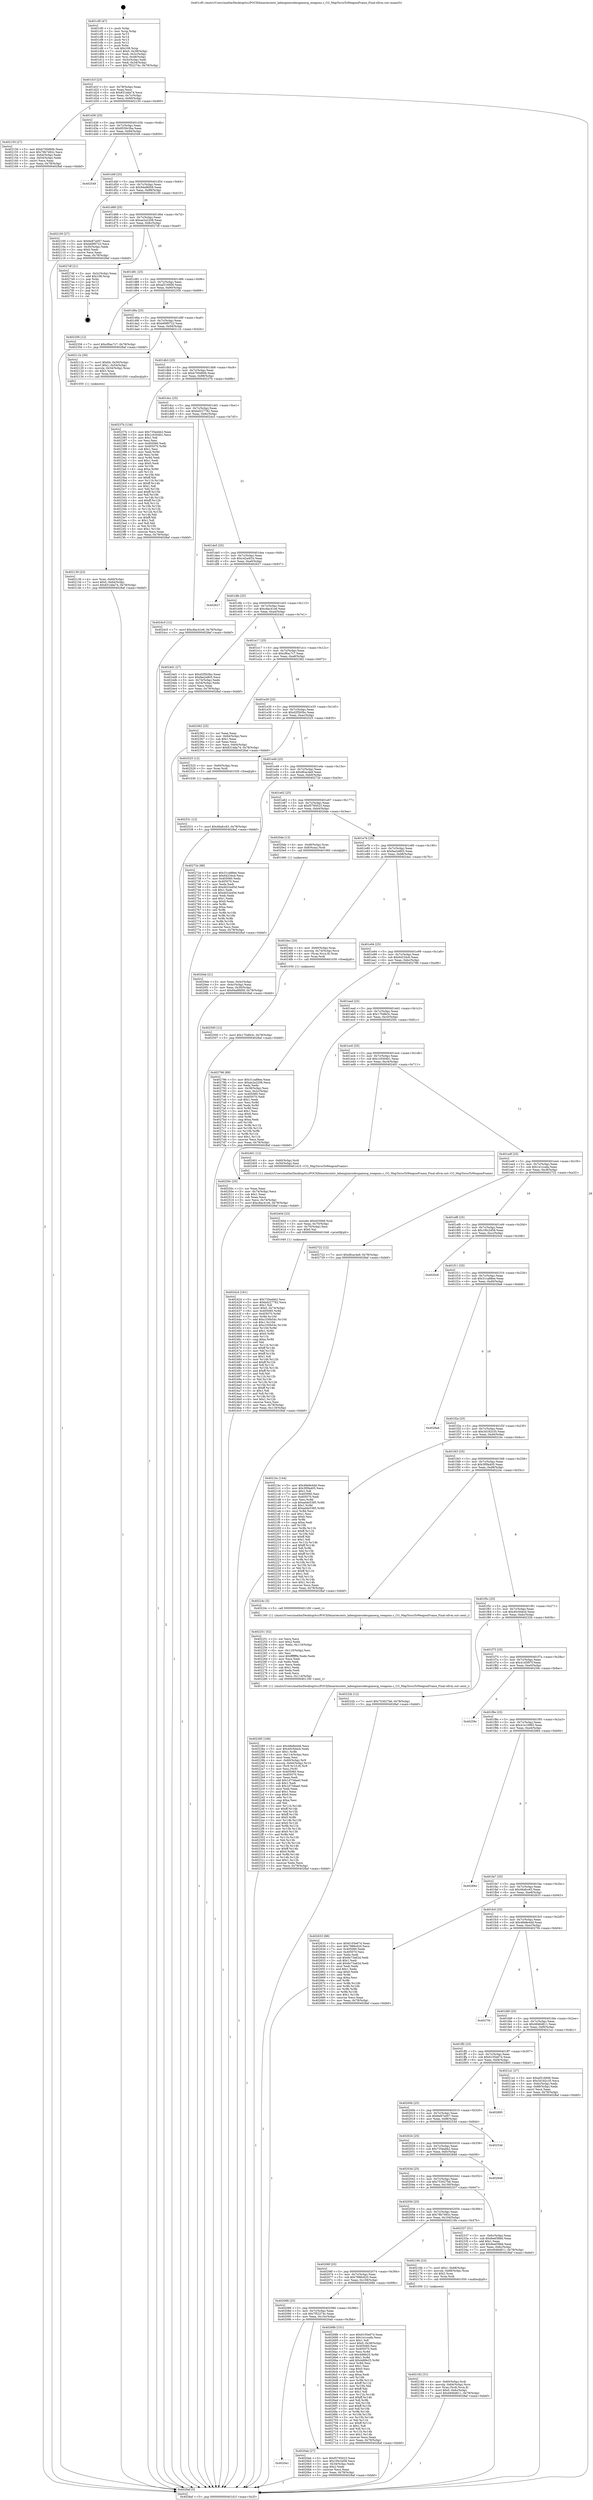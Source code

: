 digraph "0x401cf0" {
  label = "0x401cf0 (/mnt/c/Users/mathe/Desktop/tcc/POCII/binaries/extr_labenginecodecgamecg_weapons.c_CG_MapTorsoToWeaponFrame_Final-ollvm.out::main(0))"
  labelloc = "t"
  node[shape=record]

  Entry [label="",width=0.3,height=0.3,shape=circle,fillcolor=black,style=filled]
  "0x401d1f" [label="{
     0x401d1f [23]\l
     | [instrs]\l
     &nbsp;&nbsp;0x401d1f \<+3\>: mov -0x78(%rbp),%eax\l
     &nbsp;&nbsp;0x401d22 \<+2\>: mov %eax,%ecx\l
     &nbsp;&nbsp;0x401d24 \<+6\>: sub $0x831dda74,%ecx\l
     &nbsp;&nbsp;0x401d2a \<+3\>: mov %eax,-0x7c(%rbp)\l
     &nbsp;&nbsp;0x401d2d \<+3\>: mov %ecx,-0x80(%rbp)\l
     &nbsp;&nbsp;0x401d30 \<+6\>: je 0000000000402150 \<main+0x460\>\l
  }"]
  "0x402150" [label="{
     0x402150 [27]\l
     | [instrs]\l
     &nbsp;&nbsp;0x402150 \<+5\>: mov $0xb700d60b,%eax\l
     &nbsp;&nbsp;0x402155 \<+5\>: mov $0x78b7492c,%ecx\l
     &nbsp;&nbsp;0x40215a \<+3\>: mov -0x64(%rbp),%edx\l
     &nbsp;&nbsp;0x40215d \<+3\>: cmp -0x54(%rbp),%edx\l
     &nbsp;&nbsp;0x402160 \<+3\>: cmovl %ecx,%eax\l
     &nbsp;&nbsp;0x402163 \<+3\>: mov %eax,-0x78(%rbp)\l
     &nbsp;&nbsp;0x402166 \<+5\>: jmp 00000000004028af \<main+0xbbf\>\l
  }"]
  "0x401d36" [label="{
     0x401d36 [25]\l
     | [instrs]\l
     &nbsp;&nbsp;0x401d36 \<+5\>: jmp 0000000000401d3b \<main+0x4b\>\l
     &nbsp;&nbsp;0x401d3b \<+3\>: mov -0x7c(%rbp),%eax\l
     &nbsp;&nbsp;0x401d3e \<+5\>: sub $0x8530c3ba,%eax\l
     &nbsp;&nbsp;0x401d43 \<+6\>: mov %eax,-0x84(%rbp)\l
     &nbsp;&nbsp;0x401d49 \<+6\>: je 0000000000402549 \<main+0x859\>\l
  }"]
  Exit [label="",width=0.3,height=0.3,shape=circle,fillcolor=black,style=filled,peripheries=2]
  "0x402549" [label="{
     0x402549\l
  }", style=dashed]
  "0x401d4f" [label="{
     0x401d4f [25]\l
     | [instrs]\l
     &nbsp;&nbsp;0x401d4f \<+5\>: jmp 0000000000401d54 \<main+0x64\>\l
     &nbsp;&nbsp;0x401d54 \<+3\>: mov -0x7c(%rbp),%eax\l
     &nbsp;&nbsp;0x401d57 \<+5\>: sub $0x94a9fd58,%eax\l
     &nbsp;&nbsp;0x401d5c \<+6\>: mov %eax,-0x88(%rbp)\l
     &nbsp;&nbsp;0x401d62 \<+6\>: je 0000000000402100 \<main+0x410\>\l
  }"]
  "0x402531" [label="{
     0x402531 [12]\l
     | [instrs]\l
     &nbsp;&nbsp;0x402531 \<+7\>: movl $0x46afcc63,-0x78(%rbp)\l
     &nbsp;&nbsp;0x402538 \<+5\>: jmp 00000000004028af \<main+0xbbf\>\l
  }"]
  "0x402100" [label="{
     0x402100 [27]\l
     | [instrs]\l
     &nbsp;&nbsp;0x402100 \<+5\>: mov $0x6e87a007,%eax\l
     &nbsp;&nbsp;0x402105 \<+5\>: mov $0xb69f0722,%ecx\l
     &nbsp;&nbsp;0x40210a \<+3\>: mov -0x30(%rbp),%edx\l
     &nbsp;&nbsp;0x40210d \<+3\>: cmp $0x0,%edx\l
     &nbsp;&nbsp;0x402110 \<+3\>: cmove %ecx,%eax\l
     &nbsp;&nbsp;0x402113 \<+3\>: mov %eax,-0x78(%rbp)\l
     &nbsp;&nbsp;0x402116 \<+5\>: jmp 00000000004028af \<main+0xbbf\>\l
  }"]
  "0x401d68" [label="{
     0x401d68 [25]\l
     | [instrs]\l
     &nbsp;&nbsp;0x401d68 \<+5\>: jmp 0000000000401d6d \<main+0x7d\>\l
     &nbsp;&nbsp;0x401d6d \<+3\>: mov -0x7c(%rbp),%eax\l
     &nbsp;&nbsp;0x401d70 \<+5\>: sub $0xae2a2208,%eax\l
     &nbsp;&nbsp;0x401d75 \<+6\>: mov %eax,-0x8c(%rbp)\l
     &nbsp;&nbsp;0x401d7b \<+6\>: je 00000000004027df \<main+0xaef\>\l
  }"]
  "0x402500" [label="{
     0x402500 [12]\l
     | [instrs]\l
     &nbsp;&nbsp;0x402500 \<+7\>: movl $0x170dfe3c,-0x78(%rbp)\l
     &nbsp;&nbsp;0x402507 \<+5\>: jmp 00000000004028af \<main+0xbbf\>\l
  }"]
  "0x4027df" [label="{
     0x4027df [21]\l
     | [instrs]\l
     &nbsp;&nbsp;0x4027df \<+3\>: mov -0x2c(%rbp),%eax\l
     &nbsp;&nbsp;0x4027e2 \<+7\>: add $0x108,%rsp\l
     &nbsp;&nbsp;0x4027e9 \<+1\>: pop %rbx\l
     &nbsp;&nbsp;0x4027ea \<+2\>: pop %r12\l
     &nbsp;&nbsp;0x4027ec \<+2\>: pop %r13\l
     &nbsp;&nbsp;0x4027ee \<+2\>: pop %r14\l
     &nbsp;&nbsp;0x4027f0 \<+2\>: pop %r15\l
     &nbsp;&nbsp;0x4027f2 \<+1\>: pop %rbp\l
     &nbsp;&nbsp;0x4027f3 \<+1\>: ret\l
  }"]
  "0x401d81" [label="{
     0x401d81 [25]\l
     | [instrs]\l
     &nbsp;&nbsp;0x401d81 \<+5\>: jmp 0000000000401d86 \<main+0x96\>\l
     &nbsp;&nbsp;0x401d86 \<+3\>: mov -0x7c(%rbp),%eax\l
     &nbsp;&nbsp;0x401d89 \<+5\>: sub $0xaf316606,%eax\l
     &nbsp;&nbsp;0x401d8e \<+6\>: mov %eax,-0x90(%rbp)\l
     &nbsp;&nbsp;0x401d94 \<+6\>: je 0000000000402356 \<main+0x666\>\l
  }"]
  "0x402424" [label="{
     0x402424 [161]\l
     | [instrs]\l
     &nbsp;&nbsp;0x402424 \<+5\>: mov $0x735eebb2,%esi\l
     &nbsp;&nbsp;0x402429 \<+5\>: mov $0xbd227782,%ecx\l
     &nbsp;&nbsp;0x40242e \<+2\>: mov $0x1,%dl\l
     &nbsp;&nbsp;0x402430 \<+7\>: movl $0x0,-0x74(%rbp)\l
     &nbsp;&nbsp;0x402437 \<+8\>: mov 0x405060,%r8d\l
     &nbsp;&nbsp;0x40243f \<+8\>: mov 0x405070,%r9d\l
     &nbsp;&nbsp;0x402447 \<+3\>: mov %r8d,%r10d\l
     &nbsp;&nbsp;0x40244a \<+7\>: add $0xc330b54c,%r10d\l
     &nbsp;&nbsp;0x402451 \<+4\>: sub $0x1,%r10d\l
     &nbsp;&nbsp;0x402455 \<+7\>: sub $0xc330b54c,%r10d\l
     &nbsp;&nbsp;0x40245c \<+4\>: imul %r10d,%r8d\l
     &nbsp;&nbsp;0x402460 \<+4\>: and $0x1,%r8d\l
     &nbsp;&nbsp;0x402464 \<+4\>: cmp $0x0,%r8d\l
     &nbsp;&nbsp;0x402468 \<+4\>: sete %r11b\l
     &nbsp;&nbsp;0x40246c \<+4\>: cmp $0xa,%r9d\l
     &nbsp;&nbsp;0x402470 \<+3\>: setl %bl\l
     &nbsp;&nbsp;0x402473 \<+3\>: mov %r11b,%r14b\l
     &nbsp;&nbsp;0x402476 \<+4\>: xor $0xff,%r14b\l
     &nbsp;&nbsp;0x40247a \<+3\>: mov %bl,%r15b\l
     &nbsp;&nbsp;0x40247d \<+4\>: xor $0xff,%r15b\l
     &nbsp;&nbsp;0x402481 \<+3\>: xor $0x1,%dl\l
     &nbsp;&nbsp;0x402484 \<+3\>: mov %r14b,%r12b\l
     &nbsp;&nbsp;0x402487 \<+4\>: and $0xff,%r12b\l
     &nbsp;&nbsp;0x40248b \<+3\>: and %dl,%r11b\l
     &nbsp;&nbsp;0x40248e \<+3\>: mov %r15b,%r13b\l
     &nbsp;&nbsp;0x402491 \<+4\>: and $0xff,%r13b\l
     &nbsp;&nbsp;0x402495 \<+2\>: and %dl,%bl\l
     &nbsp;&nbsp;0x402497 \<+3\>: or %r11b,%r12b\l
     &nbsp;&nbsp;0x40249a \<+3\>: or %bl,%r13b\l
     &nbsp;&nbsp;0x40249d \<+3\>: xor %r13b,%r12b\l
     &nbsp;&nbsp;0x4024a0 \<+3\>: or %r15b,%r14b\l
     &nbsp;&nbsp;0x4024a3 \<+4\>: xor $0xff,%r14b\l
     &nbsp;&nbsp;0x4024a7 \<+3\>: or $0x1,%dl\l
     &nbsp;&nbsp;0x4024aa \<+3\>: and %dl,%r14b\l
     &nbsp;&nbsp;0x4024ad \<+3\>: or %r14b,%r12b\l
     &nbsp;&nbsp;0x4024b0 \<+4\>: test $0x1,%r12b\l
     &nbsp;&nbsp;0x4024b4 \<+3\>: cmovne %ecx,%esi\l
     &nbsp;&nbsp;0x4024b7 \<+3\>: mov %esi,-0x78(%rbp)\l
     &nbsp;&nbsp;0x4024ba \<+6\>: mov %eax,-0x118(%rbp)\l
     &nbsp;&nbsp;0x4024c0 \<+5\>: jmp 00000000004028af \<main+0xbbf\>\l
  }"]
  "0x402356" [label="{
     0x402356 [12]\l
     | [instrs]\l
     &nbsp;&nbsp;0x402356 \<+7\>: movl $0xcf6ac7c7,-0x78(%rbp)\l
     &nbsp;&nbsp;0x40235d \<+5\>: jmp 00000000004028af \<main+0xbbf\>\l
  }"]
  "0x401d9a" [label="{
     0x401d9a [25]\l
     | [instrs]\l
     &nbsp;&nbsp;0x401d9a \<+5\>: jmp 0000000000401d9f \<main+0xaf\>\l
     &nbsp;&nbsp;0x401d9f \<+3\>: mov -0x7c(%rbp),%eax\l
     &nbsp;&nbsp;0x401da2 \<+5\>: sub $0xb69f0722,%eax\l
     &nbsp;&nbsp;0x401da7 \<+6\>: mov %eax,-0x94(%rbp)\l
     &nbsp;&nbsp;0x401dad \<+6\>: je 000000000040211b \<main+0x42b\>\l
  }"]
  "0x40240d" [label="{
     0x40240d [23]\l
     | [instrs]\l
     &nbsp;&nbsp;0x40240d \<+10\>: movabs $0x4030b6,%rdi\l
     &nbsp;&nbsp;0x402417 \<+3\>: mov %eax,-0x70(%rbp)\l
     &nbsp;&nbsp;0x40241a \<+3\>: mov -0x70(%rbp),%esi\l
     &nbsp;&nbsp;0x40241d \<+2\>: mov $0x0,%al\l
     &nbsp;&nbsp;0x40241f \<+5\>: call 0000000000401040 \<printf@plt\>\l
     | [calls]\l
     &nbsp;&nbsp;0x401040 \{1\} (unknown)\l
  }"]
  "0x40211b" [label="{
     0x40211b [30]\l
     | [instrs]\l
     &nbsp;&nbsp;0x40211b \<+7\>: movl $0x64,-0x50(%rbp)\l
     &nbsp;&nbsp;0x402122 \<+7\>: movl $0x1,-0x54(%rbp)\l
     &nbsp;&nbsp;0x402129 \<+4\>: movslq -0x54(%rbp),%rax\l
     &nbsp;&nbsp;0x40212d \<+4\>: shl $0x3,%rax\l
     &nbsp;&nbsp;0x402131 \<+3\>: mov %rax,%rdi\l
     &nbsp;&nbsp;0x402134 \<+5\>: call 0000000000401050 \<malloc@plt\>\l
     | [calls]\l
     &nbsp;&nbsp;0x401050 \{1\} (unknown)\l
  }"]
  "0x401db3" [label="{
     0x401db3 [25]\l
     | [instrs]\l
     &nbsp;&nbsp;0x401db3 \<+5\>: jmp 0000000000401db8 \<main+0xc8\>\l
     &nbsp;&nbsp;0x401db8 \<+3\>: mov -0x7c(%rbp),%eax\l
     &nbsp;&nbsp;0x401dbb \<+5\>: sub $0xb700d60b,%eax\l
     &nbsp;&nbsp;0x401dc0 \<+6\>: mov %eax,-0x98(%rbp)\l
     &nbsp;&nbsp;0x401dc6 \<+6\>: je 000000000040237b \<main+0x68b\>\l
  }"]
  "0x402285" [label="{
     0x402285 [166]\l
     | [instrs]\l
     &nbsp;&nbsp;0x402285 \<+5\>: mov $0x48e8e4dd,%ecx\l
     &nbsp;&nbsp;0x40228a \<+5\>: mov $0x40c5d4cb,%edx\l
     &nbsp;&nbsp;0x40228f \<+3\>: mov $0x1,%r8b\l
     &nbsp;&nbsp;0x402292 \<+6\>: mov -0x114(%rbp),%esi\l
     &nbsp;&nbsp;0x402298 \<+3\>: imul %eax,%esi\l
     &nbsp;&nbsp;0x40229b \<+4\>: mov -0x60(%rbp),%r9\l
     &nbsp;&nbsp;0x40229f \<+4\>: movslq -0x64(%rbp),%r10\l
     &nbsp;&nbsp;0x4022a3 \<+4\>: mov (%r9,%r10,8),%r9\l
     &nbsp;&nbsp;0x4022a7 \<+3\>: mov %esi,(%r9)\l
     &nbsp;&nbsp;0x4022aa \<+7\>: mov 0x405060,%eax\l
     &nbsp;&nbsp;0x4022b1 \<+7\>: mov 0x405070,%esi\l
     &nbsp;&nbsp;0x4022b8 \<+2\>: mov %eax,%edi\l
     &nbsp;&nbsp;0x4022ba \<+6\>: add $0x1d73daa0,%edi\l
     &nbsp;&nbsp;0x4022c0 \<+3\>: sub $0x1,%edi\l
     &nbsp;&nbsp;0x4022c3 \<+6\>: sub $0x1d73daa0,%edi\l
     &nbsp;&nbsp;0x4022c9 \<+3\>: imul %edi,%eax\l
     &nbsp;&nbsp;0x4022cc \<+3\>: and $0x1,%eax\l
     &nbsp;&nbsp;0x4022cf \<+3\>: cmp $0x0,%eax\l
     &nbsp;&nbsp;0x4022d2 \<+4\>: sete %r11b\l
     &nbsp;&nbsp;0x4022d6 \<+3\>: cmp $0xa,%esi\l
     &nbsp;&nbsp;0x4022d9 \<+3\>: setl %bl\l
     &nbsp;&nbsp;0x4022dc \<+3\>: mov %r11b,%r14b\l
     &nbsp;&nbsp;0x4022df \<+4\>: xor $0xff,%r14b\l
     &nbsp;&nbsp;0x4022e3 \<+3\>: mov %bl,%r15b\l
     &nbsp;&nbsp;0x4022e6 \<+4\>: xor $0xff,%r15b\l
     &nbsp;&nbsp;0x4022ea \<+4\>: xor $0x0,%r8b\l
     &nbsp;&nbsp;0x4022ee \<+3\>: mov %r14b,%r12b\l
     &nbsp;&nbsp;0x4022f1 \<+4\>: and $0x0,%r12b\l
     &nbsp;&nbsp;0x4022f5 \<+3\>: and %r8b,%r11b\l
     &nbsp;&nbsp;0x4022f8 \<+3\>: mov %r15b,%r13b\l
     &nbsp;&nbsp;0x4022fb \<+4\>: and $0x0,%r13b\l
     &nbsp;&nbsp;0x4022ff \<+3\>: and %r8b,%bl\l
     &nbsp;&nbsp;0x402302 \<+3\>: or %r11b,%r12b\l
     &nbsp;&nbsp;0x402305 \<+3\>: or %bl,%r13b\l
     &nbsp;&nbsp;0x402308 \<+3\>: xor %r13b,%r12b\l
     &nbsp;&nbsp;0x40230b \<+3\>: or %r15b,%r14b\l
     &nbsp;&nbsp;0x40230e \<+4\>: xor $0xff,%r14b\l
     &nbsp;&nbsp;0x402312 \<+4\>: or $0x0,%r8b\l
     &nbsp;&nbsp;0x402316 \<+3\>: and %r8b,%r14b\l
     &nbsp;&nbsp;0x402319 \<+3\>: or %r14b,%r12b\l
     &nbsp;&nbsp;0x40231c \<+4\>: test $0x1,%r12b\l
     &nbsp;&nbsp;0x402320 \<+3\>: cmovne %edx,%ecx\l
     &nbsp;&nbsp;0x402323 \<+3\>: mov %ecx,-0x78(%rbp)\l
     &nbsp;&nbsp;0x402326 \<+5\>: jmp 00000000004028af \<main+0xbbf\>\l
  }"]
  "0x40237b" [label="{
     0x40237b [134]\l
     | [instrs]\l
     &nbsp;&nbsp;0x40237b \<+5\>: mov $0x735eebb2,%eax\l
     &nbsp;&nbsp;0x402380 \<+5\>: mov $0x1c0304b1,%ecx\l
     &nbsp;&nbsp;0x402385 \<+2\>: mov $0x1,%dl\l
     &nbsp;&nbsp;0x402387 \<+2\>: xor %esi,%esi\l
     &nbsp;&nbsp;0x402389 \<+7\>: mov 0x405060,%edi\l
     &nbsp;&nbsp;0x402390 \<+8\>: mov 0x405070,%r8d\l
     &nbsp;&nbsp;0x402398 \<+3\>: sub $0x1,%esi\l
     &nbsp;&nbsp;0x40239b \<+3\>: mov %edi,%r9d\l
     &nbsp;&nbsp;0x40239e \<+3\>: add %esi,%r9d\l
     &nbsp;&nbsp;0x4023a1 \<+4\>: imul %r9d,%edi\l
     &nbsp;&nbsp;0x4023a5 \<+3\>: and $0x1,%edi\l
     &nbsp;&nbsp;0x4023a8 \<+3\>: cmp $0x0,%edi\l
     &nbsp;&nbsp;0x4023ab \<+4\>: sete %r10b\l
     &nbsp;&nbsp;0x4023af \<+4\>: cmp $0xa,%r8d\l
     &nbsp;&nbsp;0x4023b3 \<+4\>: setl %r11b\l
     &nbsp;&nbsp;0x4023b7 \<+3\>: mov %r10b,%bl\l
     &nbsp;&nbsp;0x4023ba \<+3\>: xor $0xff,%bl\l
     &nbsp;&nbsp;0x4023bd \<+3\>: mov %r11b,%r14b\l
     &nbsp;&nbsp;0x4023c0 \<+4\>: xor $0xff,%r14b\l
     &nbsp;&nbsp;0x4023c4 \<+3\>: xor $0x1,%dl\l
     &nbsp;&nbsp;0x4023c7 \<+3\>: mov %bl,%r15b\l
     &nbsp;&nbsp;0x4023ca \<+4\>: and $0xff,%r15b\l
     &nbsp;&nbsp;0x4023ce \<+3\>: and %dl,%r10b\l
     &nbsp;&nbsp;0x4023d1 \<+3\>: mov %r14b,%r12b\l
     &nbsp;&nbsp;0x4023d4 \<+4\>: and $0xff,%r12b\l
     &nbsp;&nbsp;0x4023d8 \<+3\>: and %dl,%r11b\l
     &nbsp;&nbsp;0x4023db \<+3\>: or %r10b,%r15b\l
     &nbsp;&nbsp;0x4023de \<+3\>: or %r11b,%r12b\l
     &nbsp;&nbsp;0x4023e1 \<+3\>: xor %r12b,%r15b\l
     &nbsp;&nbsp;0x4023e4 \<+3\>: or %r14b,%bl\l
     &nbsp;&nbsp;0x4023e7 \<+3\>: xor $0xff,%bl\l
     &nbsp;&nbsp;0x4023ea \<+3\>: or $0x1,%dl\l
     &nbsp;&nbsp;0x4023ed \<+2\>: and %dl,%bl\l
     &nbsp;&nbsp;0x4023ef \<+3\>: or %bl,%r15b\l
     &nbsp;&nbsp;0x4023f2 \<+4\>: test $0x1,%r15b\l
     &nbsp;&nbsp;0x4023f6 \<+3\>: cmovne %ecx,%eax\l
     &nbsp;&nbsp;0x4023f9 \<+3\>: mov %eax,-0x78(%rbp)\l
     &nbsp;&nbsp;0x4023fc \<+5\>: jmp 00000000004028af \<main+0xbbf\>\l
  }"]
  "0x401dcc" [label="{
     0x401dcc [25]\l
     | [instrs]\l
     &nbsp;&nbsp;0x401dcc \<+5\>: jmp 0000000000401dd1 \<main+0xe1\>\l
     &nbsp;&nbsp;0x401dd1 \<+3\>: mov -0x7c(%rbp),%eax\l
     &nbsp;&nbsp;0x401dd4 \<+5\>: sub $0xbd227782,%eax\l
     &nbsp;&nbsp;0x401dd9 \<+6\>: mov %eax,-0x9c(%rbp)\l
     &nbsp;&nbsp;0x401ddf \<+6\>: je 00000000004024c5 \<main+0x7d5\>\l
  }"]
  "0x402251" [label="{
     0x402251 [52]\l
     | [instrs]\l
     &nbsp;&nbsp;0x402251 \<+2\>: xor %ecx,%ecx\l
     &nbsp;&nbsp;0x402253 \<+5\>: mov $0x2,%edx\l
     &nbsp;&nbsp;0x402258 \<+6\>: mov %edx,-0x110(%rbp)\l
     &nbsp;&nbsp;0x40225e \<+1\>: cltd\l
     &nbsp;&nbsp;0x40225f \<+6\>: mov -0x110(%rbp),%esi\l
     &nbsp;&nbsp;0x402265 \<+2\>: idiv %esi\l
     &nbsp;&nbsp;0x402267 \<+6\>: imul $0xfffffffe,%edx,%edx\l
     &nbsp;&nbsp;0x40226d \<+2\>: mov %ecx,%edi\l
     &nbsp;&nbsp;0x40226f \<+2\>: sub %edx,%edi\l
     &nbsp;&nbsp;0x402271 \<+2\>: mov %ecx,%edx\l
     &nbsp;&nbsp;0x402273 \<+3\>: sub $0x1,%edx\l
     &nbsp;&nbsp;0x402276 \<+2\>: add %edx,%edi\l
     &nbsp;&nbsp;0x402278 \<+2\>: sub %edi,%ecx\l
     &nbsp;&nbsp;0x40227a \<+6\>: mov %ecx,-0x114(%rbp)\l
     &nbsp;&nbsp;0x402280 \<+5\>: call 0000000000401160 \<next_i\>\l
     | [calls]\l
     &nbsp;&nbsp;0x401160 \{1\} (/mnt/c/Users/mathe/Desktop/tcc/POCII/binaries/extr_labenginecodecgamecg_weapons.c_CG_MapTorsoToWeaponFrame_Final-ollvm.out::next_i)\l
  }"]
  "0x4024c5" [label="{
     0x4024c5 [12]\l
     | [instrs]\l
     &nbsp;&nbsp;0x4024c5 \<+7\>: movl $0xc8ac41e6,-0x78(%rbp)\l
     &nbsp;&nbsp;0x4024cc \<+5\>: jmp 00000000004028af \<main+0xbbf\>\l
  }"]
  "0x401de5" [label="{
     0x401de5 [25]\l
     | [instrs]\l
     &nbsp;&nbsp;0x401de5 \<+5\>: jmp 0000000000401dea \<main+0xfa\>\l
     &nbsp;&nbsp;0x401dea \<+3\>: mov -0x7c(%rbp),%eax\l
     &nbsp;&nbsp;0x401ded \<+5\>: sub $0xc42a4f1b,%eax\l
     &nbsp;&nbsp;0x401df2 \<+6\>: mov %eax,-0xa0(%rbp)\l
     &nbsp;&nbsp;0x401df8 \<+6\>: je 0000000000402627 \<main+0x937\>\l
  }"]
  "0x402182" [label="{
     0x402182 [31]\l
     | [instrs]\l
     &nbsp;&nbsp;0x402182 \<+4\>: mov -0x60(%rbp),%rdi\l
     &nbsp;&nbsp;0x402186 \<+4\>: movslq -0x64(%rbp),%rcx\l
     &nbsp;&nbsp;0x40218a \<+4\>: mov %rax,(%rdi,%rcx,8)\l
     &nbsp;&nbsp;0x40218e \<+7\>: movl $0x0,-0x6c(%rbp)\l
     &nbsp;&nbsp;0x402195 \<+7\>: movl $0x4946d611,-0x78(%rbp)\l
     &nbsp;&nbsp;0x40219c \<+5\>: jmp 00000000004028af \<main+0xbbf\>\l
  }"]
  "0x402627" [label="{
     0x402627\l
  }", style=dashed]
  "0x401dfe" [label="{
     0x401dfe [25]\l
     | [instrs]\l
     &nbsp;&nbsp;0x401dfe \<+5\>: jmp 0000000000401e03 \<main+0x113\>\l
     &nbsp;&nbsp;0x401e03 \<+3\>: mov -0x7c(%rbp),%eax\l
     &nbsp;&nbsp;0x401e06 \<+5\>: sub $0xc8ac41e6,%eax\l
     &nbsp;&nbsp;0x401e0b \<+6\>: mov %eax,-0xa4(%rbp)\l
     &nbsp;&nbsp;0x401e11 \<+6\>: je 00000000004024d1 \<main+0x7e1\>\l
  }"]
  "0x402139" [label="{
     0x402139 [23]\l
     | [instrs]\l
     &nbsp;&nbsp;0x402139 \<+4\>: mov %rax,-0x60(%rbp)\l
     &nbsp;&nbsp;0x40213d \<+7\>: movl $0x0,-0x64(%rbp)\l
     &nbsp;&nbsp;0x402144 \<+7\>: movl $0x831dda74,-0x78(%rbp)\l
     &nbsp;&nbsp;0x40214b \<+5\>: jmp 00000000004028af \<main+0xbbf\>\l
  }"]
  "0x4024d1" [label="{
     0x4024d1 [27]\l
     | [instrs]\l
     &nbsp;&nbsp;0x4024d1 \<+5\>: mov $0xd2f5b5bc,%eax\l
     &nbsp;&nbsp;0x4024d6 \<+5\>: mov $0xfae2e805,%ecx\l
     &nbsp;&nbsp;0x4024db \<+3\>: mov -0x74(%rbp),%edx\l
     &nbsp;&nbsp;0x4024de \<+3\>: cmp -0x54(%rbp),%edx\l
     &nbsp;&nbsp;0x4024e1 \<+3\>: cmovl %ecx,%eax\l
     &nbsp;&nbsp;0x4024e4 \<+3\>: mov %eax,-0x78(%rbp)\l
     &nbsp;&nbsp;0x4024e7 \<+5\>: jmp 00000000004028af \<main+0xbbf\>\l
  }"]
  "0x401e17" [label="{
     0x401e17 [25]\l
     | [instrs]\l
     &nbsp;&nbsp;0x401e17 \<+5\>: jmp 0000000000401e1c \<main+0x12c\>\l
     &nbsp;&nbsp;0x401e1c \<+3\>: mov -0x7c(%rbp),%eax\l
     &nbsp;&nbsp;0x401e1f \<+5\>: sub $0xcf6ac7c7,%eax\l
     &nbsp;&nbsp;0x401e24 \<+6\>: mov %eax,-0xa8(%rbp)\l
     &nbsp;&nbsp;0x401e2a \<+6\>: je 0000000000402362 \<main+0x672\>\l
  }"]
  "0x4020eb" [label="{
     0x4020eb [21]\l
     | [instrs]\l
     &nbsp;&nbsp;0x4020eb \<+3\>: mov %eax,-0x4c(%rbp)\l
     &nbsp;&nbsp;0x4020ee \<+3\>: mov -0x4c(%rbp),%eax\l
     &nbsp;&nbsp;0x4020f1 \<+3\>: mov %eax,-0x30(%rbp)\l
     &nbsp;&nbsp;0x4020f4 \<+7\>: movl $0x94a9fd58,-0x78(%rbp)\l
     &nbsp;&nbsp;0x4020fb \<+5\>: jmp 00000000004028af \<main+0xbbf\>\l
  }"]
  "0x402362" [label="{
     0x402362 [25]\l
     | [instrs]\l
     &nbsp;&nbsp;0x402362 \<+2\>: xor %eax,%eax\l
     &nbsp;&nbsp;0x402364 \<+3\>: mov -0x64(%rbp),%ecx\l
     &nbsp;&nbsp;0x402367 \<+3\>: sub $0x1,%eax\l
     &nbsp;&nbsp;0x40236a \<+2\>: sub %eax,%ecx\l
     &nbsp;&nbsp;0x40236c \<+3\>: mov %ecx,-0x64(%rbp)\l
     &nbsp;&nbsp;0x40236f \<+7\>: movl $0x831dda74,-0x78(%rbp)\l
     &nbsp;&nbsp;0x402376 \<+5\>: jmp 00000000004028af \<main+0xbbf\>\l
  }"]
  "0x401e30" [label="{
     0x401e30 [25]\l
     | [instrs]\l
     &nbsp;&nbsp;0x401e30 \<+5\>: jmp 0000000000401e35 \<main+0x145\>\l
     &nbsp;&nbsp;0x401e35 \<+3\>: mov -0x7c(%rbp),%eax\l
     &nbsp;&nbsp;0x401e38 \<+5\>: sub $0xd2f5b5bc,%eax\l
     &nbsp;&nbsp;0x401e3d \<+6\>: mov %eax,-0xac(%rbp)\l
     &nbsp;&nbsp;0x401e43 \<+6\>: je 0000000000402525 \<main+0x835\>\l
  }"]
  "0x401cf0" [label="{
     0x401cf0 [47]\l
     | [instrs]\l
     &nbsp;&nbsp;0x401cf0 \<+1\>: push %rbp\l
     &nbsp;&nbsp;0x401cf1 \<+3\>: mov %rsp,%rbp\l
     &nbsp;&nbsp;0x401cf4 \<+2\>: push %r15\l
     &nbsp;&nbsp;0x401cf6 \<+2\>: push %r14\l
     &nbsp;&nbsp;0x401cf8 \<+2\>: push %r13\l
     &nbsp;&nbsp;0x401cfa \<+2\>: push %r12\l
     &nbsp;&nbsp;0x401cfc \<+1\>: push %rbx\l
     &nbsp;&nbsp;0x401cfd \<+7\>: sub $0x108,%rsp\l
     &nbsp;&nbsp;0x401d04 \<+7\>: movl $0x0,-0x38(%rbp)\l
     &nbsp;&nbsp;0x401d0b \<+3\>: mov %edi,-0x3c(%rbp)\l
     &nbsp;&nbsp;0x401d0e \<+4\>: mov %rsi,-0x48(%rbp)\l
     &nbsp;&nbsp;0x401d12 \<+3\>: mov -0x3c(%rbp),%edi\l
     &nbsp;&nbsp;0x401d15 \<+3\>: mov %edi,-0x34(%rbp)\l
     &nbsp;&nbsp;0x401d18 \<+7\>: movl $0x7f52274c,-0x78(%rbp)\l
  }"]
  "0x402525" [label="{
     0x402525 [12]\l
     | [instrs]\l
     &nbsp;&nbsp;0x402525 \<+4\>: mov -0x60(%rbp),%rax\l
     &nbsp;&nbsp;0x402529 \<+3\>: mov %rax,%rdi\l
     &nbsp;&nbsp;0x40252c \<+5\>: call 0000000000401030 \<free@plt\>\l
     | [calls]\l
     &nbsp;&nbsp;0x401030 \{1\} (unknown)\l
  }"]
  "0x401e49" [label="{
     0x401e49 [25]\l
     | [instrs]\l
     &nbsp;&nbsp;0x401e49 \<+5\>: jmp 0000000000401e4e \<main+0x15e\>\l
     &nbsp;&nbsp;0x401e4e \<+3\>: mov -0x7c(%rbp),%eax\l
     &nbsp;&nbsp;0x401e51 \<+5\>: sub $0xdfcac4a9,%eax\l
     &nbsp;&nbsp;0x401e56 \<+6\>: mov %eax,-0xb0(%rbp)\l
     &nbsp;&nbsp;0x401e5c \<+6\>: je 000000000040272e \<main+0xa3e\>\l
  }"]
  "0x4028af" [label="{
     0x4028af [5]\l
     | [instrs]\l
     &nbsp;&nbsp;0x4028af \<+5\>: jmp 0000000000401d1f \<main+0x2f\>\l
  }"]
  "0x40272e" [label="{
     0x40272e [88]\l
     | [instrs]\l
     &nbsp;&nbsp;0x40272e \<+5\>: mov $0x31ca88ee,%eax\l
     &nbsp;&nbsp;0x402733 \<+5\>: mov $0x64234cb,%ecx\l
     &nbsp;&nbsp;0x402738 \<+7\>: mov 0x405060,%edx\l
     &nbsp;&nbsp;0x40273f \<+7\>: mov 0x405070,%esi\l
     &nbsp;&nbsp;0x402746 \<+2\>: mov %edx,%edi\l
     &nbsp;&nbsp;0x402748 \<+6\>: add $0xdd32ed5d,%edi\l
     &nbsp;&nbsp;0x40274e \<+3\>: sub $0x1,%edi\l
     &nbsp;&nbsp;0x402751 \<+6\>: sub $0xdd32ed5d,%edi\l
     &nbsp;&nbsp;0x402757 \<+3\>: imul %edi,%edx\l
     &nbsp;&nbsp;0x40275a \<+3\>: and $0x1,%edx\l
     &nbsp;&nbsp;0x40275d \<+3\>: cmp $0x0,%edx\l
     &nbsp;&nbsp;0x402760 \<+4\>: sete %r8b\l
     &nbsp;&nbsp;0x402764 \<+3\>: cmp $0xa,%esi\l
     &nbsp;&nbsp;0x402767 \<+4\>: setl %r9b\l
     &nbsp;&nbsp;0x40276b \<+3\>: mov %r8b,%r10b\l
     &nbsp;&nbsp;0x40276e \<+3\>: and %r9b,%r10b\l
     &nbsp;&nbsp;0x402771 \<+3\>: xor %r9b,%r8b\l
     &nbsp;&nbsp;0x402774 \<+3\>: or %r8b,%r10b\l
     &nbsp;&nbsp;0x402777 \<+4\>: test $0x1,%r10b\l
     &nbsp;&nbsp;0x40277b \<+3\>: cmovne %ecx,%eax\l
     &nbsp;&nbsp;0x40277e \<+3\>: mov %eax,-0x78(%rbp)\l
     &nbsp;&nbsp;0x402781 \<+5\>: jmp 00000000004028af \<main+0xbbf\>\l
  }"]
  "0x401e62" [label="{
     0x401e62 [25]\l
     | [instrs]\l
     &nbsp;&nbsp;0x401e62 \<+5\>: jmp 0000000000401e67 \<main+0x177\>\l
     &nbsp;&nbsp;0x401e67 \<+3\>: mov -0x7c(%rbp),%eax\l
     &nbsp;&nbsp;0x401e6a \<+5\>: sub $0xf5795023,%eax\l
     &nbsp;&nbsp;0x401e6f \<+6\>: mov %eax,-0xb4(%rbp)\l
     &nbsp;&nbsp;0x401e75 \<+6\>: je 00000000004020de \<main+0x3ee\>\l
  }"]
  "0x4020a1" [label="{
     0x4020a1\l
  }", style=dashed]
  "0x4020de" [label="{
     0x4020de [13]\l
     | [instrs]\l
     &nbsp;&nbsp;0x4020de \<+4\>: mov -0x48(%rbp),%rax\l
     &nbsp;&nbsp;0x4020e2 \<+4\>: mov 0x8(%rax),%rdi\l
     &nbsp;&nbsp;0x4020e6 \<+5\>: call 0000000000401060 \<atoi@plt\>\l
     | [calls]\l
     &nbsp;&nbsp;0x401060 \{1\} (unknown)\l
  }"]
  "0x401e7b" [label="{
     0x401e7b [25]\l
     | [instrs]\l
     &nbsp;&nbsp;0x401e7b \<+5\>: jmp 0000000000401e80 \<main+0x190\>\l
     &nbsp;&nbsp;0x401e80 \<+3\>: mov -0x7c(%rbp),%eax\l
     &nbsp;&nbsp;0x401e83 \<+5\>: sub $0xfae2e805,%eax\l
     &nbsp;&nbsp;0x401e88 \<+6\>: mov %eax,-0xb8(%rbp)\l
     &nbsp;&nbsp;0x401e8e \<+6\>: je 00000000004024ec \<main+0x7fc\>\l
  }"]
  "0x4020ab" [label="{
     0x4020ab [27]\l
     | [instrs]\l
     &nbsp;&nbsp;0x4020ab \<+5\>: mov $0xf5795023,%eax\l
     &nbsp;&nbsp;0x4020b0 \<+5\>: mov $0x1f0c2d58,%ecx\l
     &nbsp;&nbsp;0x4020b5 \<+3\>: mov -0x34(%rbp),%edx\l
     &nbsp;&nbsp;0x4020b8 \<+3\>: cmp $0x2,%edx\l
     &nbsp;&nbsp;0x4020bb \<+3\>: cmovne %ecx,%eax\l
     &nbsp;&nbsp;0x4020be \<+3\>: mov %eax,-0x78(%rbp)\l
     &nbsp;&nbsp;0x4020c1 \<+5\>: jmp 00000000004028af \<main+0xbbf\>\l
  }"]
  "0x4024ec" [label="{
     0x4024ec [20]\l
     | [instrs]\l
     &nbsp;&nbsp;0x4024ec \<+4\>: mov -0x60(%rbp),%rax\l
     &nbsp;&nbsp;0x4024f0 \<+4\>: movslq -0x74(%rbp),%rcx\l
     &nbsp;&nbsp;0x4024f4 \<+4\>: mov (%rax,%rcx,8),%rax\l
     &nbsp;&nbsp;0x4024f8 \<+3\>: mov %rax,%rdi\l
     &nbsp;&nbsp;0x4024fb \<+5\>: call 0000000000401030 \<free@plt\>\l
     | [calls]\l
     &nbsp;&nbsp;0x401030 \{1\} (unknown)\l
  }"]
  "0x401e94" [label="{
     0x401e94 [25]\l
     | [instrs]\l
     &nbsp;&nbsp;0x401e94 \<+5\>: jmp 0000000000401e99 \<main+0x1a9\>\l
     &nbsp;&nbsp;0x401e99 \<+3\>: mov -0x7c(%rbp),%eax\l
     &nbsp;&nbsp;0x401e9c \<+5\>: sub $0x64234cb,%eax\l
     &nbsp;&nbsp;0x401ea1 \<+6\>: mov %eax,-0xbc(%rbp)\l
     &nbsp;&nbsp;0x401ea7 \<+6\>: je 0000000000402786 \<main+0xa96\>\l
  }"]
  "0x402088" [label="{
     0x402088 [25]\l
     | [instrs]\l
     &nbsp;&nbsp;0x402088 \<+5\>: jmp 000000000040208d \<main+0x39d\>\l
     &nbsp;&nbsp;0x40208d \<+3\>: mov -0x7c(%rbp),%eax\l
     &nbsp;&nbsp;0x402090 \<+5\>: sub $0x7f52274c,%eax\l
     &nbsp;&nbsp;0x402095 \<+6\>: mov %eax,-0x10c(%rbp)\l
     &nbsp;&nbsp;0x40209b \<+6\>: je 00000000004020ab \<main+0x3bb\>\l
  }"]
  "0x402786" [label="{
     0x402786 [89]\l
     | [instrs]\l
     &nbsp;&nbsp;0x402786 \<+5\>: mov $0x31ca88ee,%eax\l
     &nbsp;&nbsp;0x40278b \<+5\>: mov $0xae2a2208,%ecx\l
     &nbsp;&nbsp;0x402790 \<+2\>: xor %edx,%edx\l
     &nbsp;&nbsp;0x402792 \<+3\>: mov -0x38(%rbp),%esi\l
     &nbsp;&nbsp;0x402795 \<+3\>: mov %esi,-0x2c(%rbp)\l
     &nbsp;&nbsp;0x402798 \<+7\>: mov 0x405060,%esi\l
     &nbsp;&nbsp;0x40279f \<+7\>: mov 0x405070,%edi\l
     &nbsp;&nbsp;0x4027a6 \<+3\>: sub $0x1,%edx\l
     &nbsp;&nbsp;0x4027a9 \<+3\>: mov %esi,%r8d\l
     &nbsp;&nbsp;0x4027ac \<+3\>: add %edx,%r8d\l
     &nbsp;&nbsp;0x4027af \<+4\>: imul %r8d,%esi\l
     &nbsp;&nbsp;0x4027b3 \<+3\>: and $0x1,%esi\l
     &nbsp;&nbsp;0x4027b6 \<+3\>: cmp $0x0,%esi\l
     &nbsp;&nbsp;0x4027b9 \<+4\>: sete %r9b\l
     &nbsp;&nbsp;0x4027bd \<+3\>: cmp $0xa,%edi\l
     &nbsp;&nbsp;0x4027c0 \<+4\>: setl %r10b\l
     &nbsp;&nbsp;0x4027c4 \<+3\>: mov %r9b,%r11b\l
     &nbsp;&nbsp;0x4027c7 \<+3\>: and %r10b,%r11b\l
     &nbsp;&nbsp;0x4027ca \<+3\>: xor %r10b,%r9b\l
     &nbsp;&nbsp;0x4027cd \<+3\>: or %r9b,%r11b\l
     &nbsp;&nbsp;0x4027d0 \<+4\>: test $0x1,%r11b\l
     &nbsp;&nbsp;0x4027d4 \<+3\>: cmovne %ecx,%eax\l
     &nbsp;&nbsp;0x4027d7 \<+3\>: mov %eax,-0x78(%rbp)\l
     &nbsp;&nbsp;0x4027da \<+5\>: jmp 00000000004028af \<main+0xbbf\>\l
  }"]
  "0x401ead" [label="{
     0x401ead [25]\l
     | [instrs]\l
     &nbsp;&nbsp;0x401ead \<+5\>: jmp 0000000000401eb2 \<main+0x1c2\>\l
     &nbsp;&nbsp;0x401eb2 \<+3\>: mov -0x7c(%rbp),%eax\l
     &nbsp;&nbsp;0x401eb5 \<+5\>: sub $0x170dfe3c,%eax\l
     &nbsp;&nbsp;0x401eba \<+6\>: mov %eax,-0xc0(%rbp)\l
     &nbsp;&nbsp;0x401ec0 \<+6\>: je 000000000040250c \<main+0x81c\>\l
  }"]
  "0x40268b" [label="{
     0x40268b [151]\l
     | [instrs]\l
     &nbsp;&nbsp;0x40268b \<+5\>: mov $0x6105e674,%eax\l
     &nbsp;&nbsp;0x402690 \<+5\>: mov $0x1e1ccafa,%ecx\l
     &nbsp;&nbsp;0x402695 \<+2\>: mov $0x1,%dl\l
     &nbsp;&nbsp;0x402697 \<+7\>: movl $0x0,-0x38(%rbp)\l
     &nbsp;&nbsp;0x40269e \<+7\>: mov 0x405060,%esi\l
     &nbsp;&nbsp;0x4026a5 \<+7\>: mov 0x405070,%edi\l
     &nbsp;&nbsp;0x4026ac \<+3\>: mov %esi,%r8d\l
     &nbsp;&nbsp;0x4026af \<+7\>: sub $0x4d6fe25,%r8d\l
     &nbsp;&nbsp;0x4026b6 \<+4\>: sub $0x1,%r8d\l
     &nbsp;&nbsp;0x4026ba \<+7\>: add $0x4d6fe25,%r8d\l
     &nbsp;&nbsp;0x4026c1 \<+4\>: imul %r8d,%esi\l
     &nbsp;&nbsp;0x4026c5 \<+3\>: and $0x1,%esi\l
     &nbsp;&nbsp;0x4026c8 \<+3\>: cmp $0x0,%esi\l
     &nbsp;&nbsp;0x4026cb \<+4\>: sete %r9b\l
     &nbsp;&nbsp;0x4026cf \<+3\>: cmp $0xa,%edi\l
     &nbsp;&nbsp;0x4026d2 \<+4\>: setl %r10b\l
     &nbsp;&nbsp;0x4026d6 \<+3\>: mov %r9b,%r11b\l
     &nbsp;&nbsp;0x4026d9 \<+4\>: xor $0xff,%r11b\l
     &nbsp;&nbsp;0x4026dd \<+3\>: mov %r10b,%bl\l
     &nbsp;&nbsp;0x4026e0 \<+3\>: xor $0xff,%bl\l
     &nbsp;&nbsp;0x4026e3 \<+3\>: xor $0x1,%dl\l
     &nbsp;&nbsp;0x4026e6 \<+3\>: mov %r11b,%r14b\l
     &nbsp;&nbsp;0x4026e9 \<+4\>: and $0xff,%r14b\l
     &nbsp;&nbsp;0x4026ed \<+3\>: and %dl,%r9b\l
     &nbsp;&nbsp;0x4026f0 \<+3\>: mov %bl,%r15b\l
     &nbsp;&nbsp;0x4026f3 \<+4\>: and $0xff,%r15b\l
     &nbsp;&nbsp;0x4026f7 \<+3\>: and %dl,%r10b\l
     &nbsp;&nbsp;0x4026fa \<+3\>: or %r9b,%r14b\l
     &nbsp;&nbsp;0x4026fd \<+3\>: or %r10b,%r15b\l
     &nbsp;&nbsp;0x402700 \<+3\>: xor %r15b,%r14b\l
     &nbsp;&nbsp;0x402703 \<+3\>: or %bl,%r11b\l
     &nbsp;&nbsp;0x402706 \<+4\>: xor $0xff,%r11b\l
     &nbsp;&nbsp;0x40270a \<+3\>: or $0x1,%dl\l
     &nbsp;&nbsp;0x40270d \<+3\>: and %dl,%r11b\l
     &nbsp;&nbsp;0x402710 \<+3\>: or %r11b,%r14b\l
     &nbsp;&nbsp;0x402713 \<+4\>: test $0x1,%r14b\l
     &nbsp;&nbsp;0x402717 \<+3\>: cmovne %ecx,%eax\l
     &nbsp;&nbsp;0x40271a \<+3\>: mov %eax,-0x78(%rbp)\l
     &nbsp;&nbsp;0x40271d \<+5\>: jmp 00000000004028af \<main+0xbbf\>\l
  }"]
  "0x40250c" [label="{
     0x40250c [25]\l
     | [instrs]\l
     &nbsp;&nbsp;0x40250c \<+2\>: xor %eax,%eax\l
     &nbsp;&nbsp;0x40250e \<+3\>: mov -0x74(%rbp),%ecx\l
     &nbsp;&nbsp;0x402511 \<+3\>: sub $0x1,%eax\l
     &nbsp;&nbsp;0x402514 \<+2\>: sub %eax,%ecx\l
     &nbsp;&nbsp;0x402516 \<+3\>: mov %ecx,-0x74(%rbp)\l
     &nbsp;&nbsp;0x402519 \<+7\>: movl $0xc8ac41e6,-0x78(%rbp)\l
     &nbsp;&nbsp;0x402520 \<+5\>: jmp 00000000004028af \<main+0xbbf\>\l
  }"]
  "0x401ec6" [label="{
     0x401ec6 [25]\l
     | [instrs]\l
     &nbsp;&nbsp;0x401ec6 \<+5\>: jmp 0000000000401ecb \<main+0x1db\>\l
     &nbsp;&nbsp;0x401ecb \<+3\>: mov -0x7c(%rbp),%eax\l
     &nbsp;&nbsp;0x401ece \<+5\>: sub $0x1c0304b1,%eax\l
     &nbsp;&nbsp;0x401ed3 \<+6\>: mov %eax,-0xc4(%rbp)\l
     &nbsp;&nbsp;0x401ed9 \<+6\>: je 0000000000402401 \<main+0x711\>\l
  }"]
  "0x40206f" [label="{
     0x40206f [25]\l
     | [instrs]\l
     &nbsp;&nbsp;0x40206f \<+5\>: jmp 0000000000402074 \<main+0x384\>\l
     &nbsp;&nbsp;0x402074 \<+3\>: mov -0x7c(%rbp),%eax\l
     &nbsp;&nbsp;0x402077 \<+5\>: sub $0x7988c620,%eax\l
     &nbsp;&nbsp;0x40207c \<+6\>: mov %eax,-0x108(%rbp)\l
     &nbsp;&nbsp;0x402082 \<+6\>: je 000000000040268b \<main+0x99b\>\l
  }"]
  "0x402401" [label="{
     0x402401 [12]\l
     | [instrs]\l
     &nbsp;&nbsp;0x402401 \<+4\>: mov -0x60(%rbp),%rdi\l
     &nbsp;&nbsp;0x402405 \<+3\>: mov -0x50(%rbp),%esi\l
     &nbsp;&nbsp;0x402408 \<+5\>: call 0000000000401410 \<CG_MapTorsoToWeaponFrame\>\l
     | [calls]\l
     &nbsp;&nbsp;0x401410 \{1\} (/mnt/c/Users/mathe/Desktop/tcc/POCII/binaries/extr_labenginecodecgamecg_weapons.c_CG_MapTorsoToWeaponFrame_Final-ollvm.out::CG_MapTorsoToWeaponFrame)\l
  }"]
  "0x401edf" [label="{
     0x401edf [25]\l
     | [instrs]\l
     &nbsp;&nbsp;0x401edf \<+5\>: jmp 0000000000401ee4 \<main+0x1f4\>\l
     &nbsp;&nbsp;0x401ee4 \<+3\>: mov -0x7c(%rbp),%eax\l
     &nbsp;&nbsp;0x401ee7 \<+5\>: sub $0x1e1ccafa,%eax\l
     &nbsp;&nbsp;0x401eec \<+6\>: mov %eax,-0xc8(%rbp)\l
     &nbsp;&nbsp;0x401ef2 \<+6\>: je 0000000000402722 \<main+0xa32\>\l
  }"]
  "0x40216b" [label="{
     0x40216b [23]\l
     | [instrs]\l
     &nbsp;&nbsp;0x40216b \<+7\>: movl $0x1,-0x68(%rbp)\l
     &nbsp;&nbsp;0x402172 \<+4\>: movslq -0x68(%rbp),%rax\l
     &nbsp;&nbsp;0x402176 \<+4\>: shl $0x2,%rax\l
     &nbsp;&nbsp;0x40217a \<+3\>: mov %rax,%rdi\l
     &nbsp;&nbsp;0x40217d \<+5\>: call 0000000000401050 \<malloc@plt\>\l
     | [calls]\l
     &nbsp;&nbsp;0x401050 \{1\} (unknown)\l
  }"]
  "0x402722" [label="{
     0x402722 [12]\l
     | [instrs]\l
     &nbsp;&nbsp;0x402722 \<+7\>: movl $0xdfcac4a9,-0x78(%rbp)\l
     &nbsp;&nbsp;0x402729 \<+5\>: jmp 00000000004028af \<main+0xbbf\>\l
  }"]
  "0x401ef8" [label="{
     0x401ef8 [25]\l
     | [instrs]\l
     &nbsp;&nbsp;0x401ef8 \<+5\>: jmp 0000000000401efd \<main+0x20d\>\l
     &nbsp;&nbsp;0x401efd \<+3\>: mov -0x7c(%rbp),%eax\l
     &nbsp;&nbsp;0x401f00 \<+5\>: sub $0x1f0c2d58,%eax\l
     &nbsp;&nbsp;0x401f05 \<+6\>: mov %eax,-0xcc(%rbp)\l
     &nbsp;&nbsp;0x401f0b \<+6\>: je 00000000004020c6 \<main+0x3d6\>\l
  }"]
  "0x402056" [label="{
     0x402056 [25]\l
     | [instrs]\l
     &nbsp;&nbsp;0x402056 \<+5\>: jmp 000000000040205b \<main+0x36b\>\l
     &nbsp;&nbsp;0x40205b \<+3\>: mov -0x7c(%rbp),%eax\l
     &nbsp;&nbsp;0x40205e \<+5\>: sub $0x78b7492c,%eax\l
     &nbsp;&nbsp;0x402063 \<+6\>: mov %eax,-0x104(%rbp)\l
     &nbsp;&nbsp;0x402069 \<+6\>: je 000000000040216b \<main+0x47b\>\l
  }"]
  "0x4020c6" [label="{
     0x4020c6\l
  }", style=dashed]
  "0x401f11" [label="{
     0x401f11 [25]\l
     | [instrs]\l
     &nbsp;&nbsp;0x401f11 \<+5\>: jmp 0000000000401f16 \<main+0x226\>\l
     &nbsp;&nbsp;0x401f16 \<+3\>: mov -0x7c(%rbp),%eax\l
     &nbsp;&nbsp;0x401f19 \<+5\>: sub $0x31ca88ee,%eax\l
     &nbsp;&nbsp;0x401f1e \<+6\>: mov %eax,-0xd0(%rbp)\l
     &nbsp;&nbsp;0x401f24 \<+6\>: je 00000000004028a8 \<main+0xbb8\>\l
  }"]
  "0x402337" [label="{
     0x402337 [31]\l
     | [instrs]\l
     &nbsp;&nbsp;0x402337 \<+3\>: mov -0x6c(%rbp),%eax\l
     &nbsp;&nbsp;0x40233a \<+5\>: sub $0x9eef38b6,%eax\l
     &nbsp;&nbsp;0x40233f \<+3\>: add $0x1,%eax\l
     &nbsp;&nbsp;0x402342 \<+5\>: add $0x9eef38b6,%eax\l
     &nbsp;&nbsp;0x402347 \<+3\>: mov %eax,-0x6c(%rbp)\l
     &nbsp;&nbsp;0x40234a \<+7\>: movl $0x4946d611,-0x78(%rbp)\l
     &nbsp;&nbsp;0x402351 \<+5\>: jmp 00000000004028af \<main+0xbbf\>\l
  }"]
  "0x4028a8" [label="{
     0x4028a8\l
  }", style=dashed]
  "0x401f2a" [label="{
     0x401f2a [25]\l
     | [instrs]\l
     &nbsp;&nbsp;0x401f2a \<+5\>: jmp 0000000000401f2f \<main+0x23f\>\l
     &nbsp;&nbsp;0x401f2f \<+3\>: mov -0x7c(%rbp),%eax\l
     &nbsp;&nbsp;0x401f32 \<+5\>: sub $0x3d182c35,%eax\l
     &nbsp;&nbsp;0x401f37 \<+6\>: mov %eax,-0xd4(%rbp)\l
     &nbsp;&nbsp;0x401f3d \<+6\>: je 00000000004021bc \<main+0x4cc\>\l
  }"]
  "0x40203d" [label="{
     0x40203d [25]\l
     | [instrs]\l
     &nbsp;&nbsp;0x40203d \<+5\>: jmp 0000000000402042 \<main+0x352\>\l
     &nbsp;&nbsp;0x402042 \<+3\>: mov -0x7c(%rbp),%eax\l
     &nbsp;&nbsp;0x402045 \<+5\>: sub $0x753027b6,%eax\l
     &nbsp;&nbsp;0x40204a \<+6\>: mov %eax,-0x100(%rbp)\l
     &nbsp;&nbsp;0x402050 \<+6\>: je 0000000000402337 \<main+0x647\>\l
  }"]
  "0x4021bc" [label="{
     0x4021bc [144]\l
     | [instrs]\l
     &nbsp;&nbsp;0x4021bc \<+5\>: mov $0x48e8e4dd,%eax\l
     &nbsp;&nbsp;0x4021c1 \<+5\>: mov $0x3f0fa405,%ecx\l
     &nbsp;&nbsp;0x4021c6 \<+2\>: mov $0x1,%dl\l
     &nbsp;&nbsp;0x4021c8 \<+7\>: mov 0x405060,%esi\l
     &nbsp;&nbsp;0x4021cf \<+7\>: mov 0x405070,%edi\l
     &nbsp;&nbsp;0x4021d6 \<+3\>: mov %esi,%r8d\l
     &nbsp;&nbsp;0x4021d9 \<+7\>: sub $0xad4e5385,%r8d\l
     &nbsp;&nbsp;0x4021e0 \<+4\>: sub $0x1,%r8d\l
     &nbsp;&nbsp;0x4021e4 \<+7\>: add $0xad4e5385,%r8d\l
     &nbsp;&nbsp;0x4021eb \<+4\>: imul %r8d,%esi\l
     &nbsp;&nbsp;0x4021ef \<+3\>: and $0x1,%esi\l
     &nbsp;&nbsp;0x4021f2 \<+3\>: cmp $0x0,%esi\l
     &nbsp;&nbsp;0x4021f5 \<+4\>: sete %r9b\l
     &nbsp;&nbsp;0x4021f9 \<+3\>: cmp $0xa,%edi\l
     &nbsp;&nbsp;0x4021fc \<+4\>: setl %r10b\l
     &nbsp;&nbsp;0x402200 \<+3\>: mov %r9b,%r11b\l
     &nbsp;&nbsp;0x402203 \<+4\>: xor $0xff,%r11b\l
     &nbsp;&nbsp;0x402207 \<+3\>: mov %r10b,%bl\l
     &nbsp;&nbsp;0x40220a \<+3\>: xor $0xff,%bl\l
     &nbsp;&nbsp;0x40220d \<+3\>: xor $0x1,%dl\l
     &nbsp;&nbsp;0x402210 \<+3\>: mov %r11b,%r14b\l
     &nbsp;&nbsp;0x402213 \<+4\>: and $0xff,%r14b\l
     &nbsp;&nbsp;0x402217 \<+3\>: and %dl,%r9b\l
     &nbsp;&nbsp;0x40221a \<+3\>: mov %bl,%r15b\l
     &nbsp;&nbsp;0x40221d \<+4\>: and $0xff,%r15b\l
     &nbsp;&nbsp;0x402221 \<+3\>: and %dl,%r10b\l
     &nbsp;&nbsp;0x402224 \<+3\>: or %r9b,%r14b\l
     &nbsp;&nbsp;0x402227 \<+3\>: or %r10b,%r15b\l
     &nbsp;&nbsp;0x40222a \<+3\>: xor %r15b,%r14b\l
     &nbsp;&nbsp;0x40222d \<+3\>: or %bl,%r11b\l
     &nbsp;&nbsp;0x402230 \<+4\>: xor $0xff,%r11b\l
     &nbsp;&nbsp;0x402234 \<+3\>: or $0x1,%dl\l
     &nbsp;&nbsp;0x402237 \<+3\>: and %dl,%r11b\l
     &nbsp;&nbsp;0x40223a \<+3\>: or %r11b,%r14b\l
     &nbsp;&nbsp;0x40223d \<+4\>: test $0x1,%r14b\l
     &nbsp;&nbsp;0x402241 \<+3\>: cmovne %ecx,%eax\l
     &nbsp;&nbsp;0x402244 \<+3\>: mov %eax,-0x78(%rbp)\l
     &nbsp;&nbsp;0x402247 \<+5\>: jmp 00000000004028af \<main+0xbbf\>\l
  }"]
  "0x401f43" [label="{
     0x401f43 [25]\l
     | [instrs]\l
     &nbsp;&nbsp;0x401f43 \<+5\>: jmp 0000000000401f48 \<main+0x258\>\l
     &nbsp;&nbsp;0x401f48 \<+3\>: mov -0x7c(%rbp),%eax\l
     &nbsp;&nbsp;0x401f4b \<+5\>: sub $0x3f0fa405,%eax\l
     &nbsp;&nbsp;0x401f50 \<+6\>: mov %eax,-0xd8(%rbp)\l
     &nbsp;&nbsp;0x401f56 \<+6\>: je 000000000040224c \<main+0x55c\>\l
  }"]
  "0x402848" [label="{
     0x402848\l
  }", style=dashed]
  "0x40224c" [label="{
     0x40224c [5]\l
     | [instrs]\l
     &nbsp;&nbsp;0x40224c \<+5\>: call 0000000000401160 \<next_i\>\l
     | [calls]\l
     &nbsp;&nbsp;0x401160 \{1\} (/mnt/c/Users/mathe/Desktop/tcc/POCII/binaries/extr_labenginecodecgamecg_weapons.c_CG_MapTorsoToWeaponFrame_Final-ollvm.out::next_i)\l
  }"]
  "0x401f5c" [label="{
     0x401f5c [25]\l
     | [instrs]\l
     &nbsp;&nbsp;0x401f5c \<+5\>: jmp 0000000000401f61 \<main+0x271\>\l
     &nbsp;&nbsp;0x401f61 \<+3\>: mov -0x7c(%rbp),%eax\l
     &nbsp;&nbsp;0x401f64 \<+5\>: sub $0x40c5d4cb,%eax\l
     &nbsp;&nbsp;0x401f69 \<+6\>: mov %eax,-0xdc(%rbp)\l
     &nbsp;&nbsp;0x401f6f \<+6\>: je 000000000040232b \<main+0x63b\>\l
  }"]
  "0x402024" [label="{
     0x402024 [25]\l
     | [instrs]\l
     &nbsp;&nbsp;0x402024 \<+5\>: jmp 0000000000402029 \<main+0x339\>\l
     &nbsp;&nbsp;0x402029 \<+3\>: mov -0x7c(%rbp),%eax\l
     &nbsp;&nbsp;0x40202c \<+5\>: sub $0x735eebb2,%eax\l
     &nbsp;&nbsp;0x402031 \<+6\>: mov %eax,-0xfc(%rbp)\l
     &nbsp;&nbsp;0x402037 \<+6\>: je 0000000000402848 \<main+0xb58\>\l
  }"]
  "0x40232b" [label="{
     0x40232b [12]\l
     | [instrs]\l
     &nbsp;&nbsp;0x40232b \<+7\>: movl $0x753027b6,-0x78(%rbp)\l
     &nbsp;&nbsp;0x402332 \<+5\>: jmp 00000000004028af \<main+0xbbf\>\l
  }"]
  "0x401f75" [label="{
     0x401f75 [25]\l
     | [instrs]\l
     &nbsp;&nbsp;0x401f75 \<+5\>: jmp 0000000000401f7a \<main+0x28a\>\l
     &nbsp;&nbsp;0x401f7a \<+3\>: mov -0x7c(%rbp),%eax\l
     &nbsp;&nbsp;0x401f7d \<+5\>: sub $0x41d5f07f,%eax\l
     &nbsp;&nbsp;0x401f82 \<+6\>: mov %eax,-0xe0(%rbp)\l
     &nbsp;&nbsp;0x401f88 \<+6\>: je 000000000040259c \<main+0x8ac\>\l
  }"]
  "0x40253d" [label="{
     0x40253d\l
  }", style=dashed]
  "0x40259c" [label="{
     0x40259c\l
  }", style=dashed]
  "0x401f8e" [label="{
     0x401f8e [25]\l
     | [instrs]\l
     &nbsp;&nbsp;0x401f8e \<+5\>: jmp 0000000000401f93 \<main+0x2a3\>\l
     &nbsp;&nbsp;0x401f93 \<+3\>: mov -0x7c(%rbp),%eax\l
     &nbsp;&nbsp;0x401f96 \<+5\>: sub $0x41e10965,%eax\l
     &nbsp;&nbsp;0x401f9b \<+6\>: mov %eax,-0xe4(%rbp)\l
     &nbsp;&nbsp;0x401fa1 \<+6\>: je 0000000000402884 \<main+0xb94\>\l
  }"]
  "0x40200b" [label="{
     0x40200b [25]\l
     | [instrs]\l
     &nbsp;&nbsp;0x40200b \<+5\>: jmp 0000000000402010 \<main+0x320\>\l
     &nbsp;&nbsp;0x402010 \<+3\>: mov -0x7c(%rbp),%eax\l
     &nbsp;&nbsp;0x402013 \<+5\>: sub $0x6e87a007,%eax\l
     &nbsp;&nbsp;0x402018 \<+6\>: mov %eax,-0xf8(%rbp)\l
     &nbsp;&nbsp;0x40201e \<+6\>: je 000000000040253d \<main+0x84d\>\l
  }"]
  "0x402884" [label="{
     0x402884\l
  }", style=dashed]
  "0x401fa7" [label="{
     0x401fa7 [25]\l
     | [instrs]\l
     &nbsp;&nbsp;0x401fa7 \<+5\>: jmp 0000000000401fac \<main+0x2bc\>\l
     &nbsp;&nbsp;0x401fac \<+3\>: mov -0x7c(%rbp),%eax\l
     &nbsp;&nbsp;0x401faf \<+5\>: sub $0x46afcc63,%eax\l
     &nbsp;&nbsp;0x401fb4 \<+6\>: mov %eax,-0xe8(%rbp)\l
     &nbsp;&nbsp;0x401fba \<+6\>: je 0000000000402633 \<main+0x943\>\l
  }"]
  "0x402895" [label="{
     0x402895\l
  }", style=dashed]
  "0x402633" [label="{
     0x402633 [88]\l
     | [instrs]\l
     &nbsp;&nbsp;0x402633 \<+5\>: mov $0x6105e674,%eax\l
     &nbsp;&nbsp;0x402638 \<+5\>: mov $0x7988c620,%ecx\l
     &nbsp;&nbsp;0x40263d \<+7\>: mov 0x405060,%edx\l
     &nbsp;&nbsp;0x402644 \<+7\>: mov 0x405070,%esi\l
     &nbsp;&nbsp;0x40264b \<+2\>: mov %edx,%edi\l
     &nbsp;&nbsp;0x40264d \<+6\>: sub $0x6e73a62d,%edi\l
     &nbsp;&nbsp;0x402653 \<+3\>: sub $0x1,%edi\l
     &nbsp;&nbsp;0x402656 \<+6\>: add $0x6e73a62d,%edi\l
     &nbsp;&nbsp;0x40265c \<+3\>: imul %edi,%edx\l
     &nbsp;&nbsp;0x40265f \<+3\>: and $0x1,%edx\l
     &nbsp;&nbsp;0x402662 \<+3\>: cmp $0x0,%edx\l
     &nbsp;&nbsp;0x402665 \<+4\>: sete %r8b\l
     &nbsp;&nbsp;0x402669 \<+3\>: cmp $0xa,%esi\l
     &nbsp;&nbsp;0x40266c \<+4\>: setl %r9b\l
     &nbsp;&nbsp;0x402670 \<+3\>: mov %r8b,%r10b\l
     &nbsp;&nbsp;0x402673 \<+3\>: and %r9b,%r10b\l
     &nbsp;&nbsp;0x402676 \<+3\>: xor %r9b,%r8b\l
     &nbsp;&nbsp;0x402679 \<+3\>: or %r8b,%r10b\l
     &nbsp;&nbsp;0x40267c \<+4\>: test $0x1,%r10b\l
     &nbsp;&nbsp;0x402680 \<+3\>: cmovne %ecx,%eax\l
     &nbsp;&nbsp;0x402683 \<+3\>: mov %eax,-0x78(%rbp)\l
     &nbsp;&nbsp;0x402686 \<+5\>: jmp 00000000004028af \<main+0xbbf\>\l
  }"]
  "0x401fc0" [label="{
     0x401fc0 [25]\l
     | [instrs]\l
     &nbsp;&nbsp;0x401fc0 \<+5\>: jmp 0000000000401fc5 \<main+0x2d5\>\l
     &nbsp;&nbsp;0x401fc5 \<+3\>: mov -0x7c(%rbp),%eax\l
     &nbsp;&nbsp;0x401fc8 \<+5\>: sub $0x48e8e4dd,%eax\l
     &nbsp;&nbsp;0x401fcd \<+6\>: mov %eax,-0xec(%rbp)\l
     &nbsp;&nbsp;0x401fd3 \<+6\>: je 00000000004027f4 \<main+0xb04\>\l
  }"]
  "0x401ff2" [label="{
     0x401ff2 [25]\l
     | [instrs]\l
     &nbsp;&nbsp;0x401ff2 \<+5\>: jmp 0000000000401ff7 \<main+0x307\>\l
     &nbsp;&nbsp;0x401ff7 \<+3\>: mov -0x7c(%rbp),%eax\l
     &nbsp;&nbsp;0x401ffa \<+5\>: sub $0x6105e674,%eax\l
     &nbsp;&nbsp;0x401fff \<+6\>: mov %eax,-0xf4(%rbp)\l
     &nbsp;&nbsp;0x402005 \<+6\>: je 0000000000402895 \<main+0xba5\>\l
  }"]
  "0x4027f4" [label="{
     0x4027f4\l
  }", style=dashed]
  "0x401fd9" [label="{
     0x401fd9 [25]\l
     | [instrs]\l
     &nbsp;&nbsp;0x401fd9 \<+5\>: jmp 0000000000401fde \<main+0x2ee\>\l
     &nbsp;&nbsp;0x401fde \<+3\>: mov -0x7c(%rbp),%eax\l
     &nbsp;&nbsp;0x401fe1 \<+5\>: sub $0x4946d611,%eax\l
     &nbsp;&nbsp;0x401fe6 \<+6\>: mov %eax,-0xf0(%rbp)\l
     &nbsp;&nbsp;0x401fec \<+6\>: je 00000000004021a1 \<main+0x4b1\>\l
  }"]
  "0x4021a1" [label="{
     0x4021a1 [27]\l
     | [instrs]\l
     &nbsp;&nbsp;0x4021a1 \<+5\>: mov $0xaf316606,%eax\l
     &nbsp;&nbsp;0x4021a6 \<+5\>: mov $0x3d182c35,%ecx\l
     &nbsp;&nbsp;0x4021ab \<+3\>: mov -0x6c(%rbp),%edx\l
     &nbsp;&nbsp;0x4021ae \<+3\>: cmp -0x68(%rbp),%edx\l
     &nbsp;&nbsp;0x4021b1 \<+3\>: cmovl %ecx,%eax\l
     &nbsp;&nbsp;0x4021b4 \<+3\>: mov %eax,-0x78(%rbp)\l
     &nbsp;&nbsp;0x4021b7 \<+5\>: jmp 00000000004028af \<main+0xbbf\>\l
  }"]
  Entry -> "0x401cf0" [label=" 1"]
  "0x401d1f" -> "0x402150" [label=" 2"]
  "0x401d1f" -> "0x401d36" [label=" 27"]
  "0x4027df" -> Exit [label=" 1"]
  "0x401d36" -> "0x402549" [label=" 0"]
  "0x401d36" -> "0x401d4f" [label=" 27"]
  "0x402786" -> "0x4028af" [label=" 1"]
  "0x401d4f" -> "0x402100" [label=" 1"]
  "0x401d4f" -> "0x401d68" [label=" 26"]
  "0x40272e" -> "0x4028af" [label=" 1"]
  "0x401d68" -> "0x4027df" [label=" 1"]
  "0x401d68" -> "0x401d81" [label=" 25"]
  "0x402722" -> "0x4028af" [label=" 1"]
  "0x401d81" -> "0x402356" [label=" 1"]
  "0x401d81" -> "0x401d9a" [label=" 24"]
  "0x40268b" -> "0x4028af" [label=" 1"]
  "0x401d9a" -> "0x40211b" [label=" 1"]
  "0x401d9a" -> "0x401db3" [label=" 23"]
  "0x402633" -> "0x4028af" [label=" 1"]
  "0x401db3" -> "0x40237b" [label=" 1"]
  "0x401db3" -> "0x401dcc" [label=" 22"]
  "0x402531" -> "0x4028af" [label=" 1"]
  "0x401dcc" -> "0x4024c5" [label=" 1"]
  "0x401dcc" -> "0x401de5" [label=" 21"]
  "0x402525" -> "0x402531" [label=" 1"]
  "0x401de5" -> "0x402627" [label=" 0"]
  "0x401de5" -> "0x401dfe" [label=" 21"]
  "0x40250c" -> "0x4028af" [label=" 1"]
  "0x401dfe" -> "0x4024d1" [label=" 2"]
  "0x401dfe" -> "0x401e17" [label=" 19"]
  "0x402500" -> "0x4028af" [label=" 1"]
  "0x401e17" -> "0x402362" [label=" 1"]
  "0x401e17" -> "0x401e30" [label=" 18"]
  "0x4024ec" -> "0x402500" [label=" 1"]
  "0x401e30" -> "0x402525" [label=" 1"]
  "0x401e30" -> "0x401e49" [label=" 17"]
  "0x4024d1" -> "0x4028af" [label=" 2"]
  "0x401e49" -> "0x40272e" [label=" 1"]
  "0x401e49" -> "0x401e62" [label=" 16"]
  "0x4024c5" -> "0x4028af" [label=" 1"]
  "0x401e62" -> "0x4020de" [label=" 1"]
  "0x401e62" -> "0x401e7b" [label=" 15"]
  "0x402424" -> "0x4028af" [label=" 1"]
  "0x401e7b" -> "0x4024ec" [label=" 1"]
  "0x401e7b" -> "0x401e94" [label=" 14"]
  "0x40240d" -> "0x402424" [label=" 1"]
  "0x401e94" -> "0x402786" [label=" 1"]
  "0x401e94" -> "0x401ead" [label=" 13"]
  "0x40237b" -> "0x4028af" [label=" 1"]
  "0x401ead" -> "0x40250c" [label=" 1"]
  "0x401ead" -> "0x401ec6" [label=" 12"]
  "0x402362" -> "0x4028af" [label=" 1"]
  "0x401ec6" -> "0x402401" [label=" 1"]
  "0x401ec6" -> "0x401edf" [label=" 11"]
  "0x402337" -> "0x4028af" [label=" 1"]
  "0x401edf" -> "0x402722" [label=" 1"]
  "0x401edf" -> "0x401ef8" [label=" 10"]
  "0x40232b" -> "0x4028af" [label=" 1"]
  "0x401ef8" -> "0x4020c6" [label=" 0"]
  "0x401ef8" -> "0x401f11" [label=" 10"]
  "0x402251" -> "0x402285" [label=" 1"]
  "0x401f11" -> "0x4028a8" [label=" 0"]
  "0x401f11" -> "0x401f2a" [label=" 10"]
  "0x40224c" -> "0x402251" [label=" 1"]
  "0x401f2a" -> "0x4021bc" [label=" 1"]
  "0x401f2a" -> "0x401f43" [label=" 9"]
  "0x4021a1" -> "0x4028af" [label=" 2"]
  "0x401f43" -> "0x40224c" [label=" 1"]
  "0x401f43" -> "0x401f5c" [label=" 8"]
  "0x402182" -> "0x4028af" [label=" 1"]
  "0x401f5c" -> "0x40232b" [label=" 1"]
  "0x401f5c" -> "0x401f75" [label=" 7"]
  "0x402150" -> "0x4028af" [label=" 2"]
  "0x401f75" -> "0x40259c" [label=" 0"]
  "0x401f75" -> "0x401f8e" [label=" 7"]
  "0x402139" -> "0x4028af" [label=" 1"]
  "0x401f8e" -> "0x402884" [label=" 0"]
  "0x401f8e" -> "0x401fa7" [label=" 7"]
  "0x402100" -> "0x4028af" [label=" 1"]
  "0x401fa7" -> "0x402633" [label=" 1"]
  "0x401fa7" -> "0x401fc0" [label=" 6"]
  "0x4020eb" -> "0x4028af" [label=" 1"]
  "0x401fc0" -> "0x4027f4" [label=" 0"]
  "0x401fc0" -> "0x401fd9" [label=" 6"]
  "0x4028af" -> "0x401d1f" [label=" 28"]
  "0x401fd9" -> "0x4021a1" [label=" 2"]
  "0x401fd9" -> "0x401ff2" [label=" 4"]
  "0x4020de" -> "0x4020eb" [label=" 1"]
  "0x401ff2" -> "0x402895" [label=" 0"]
  "0x401ff2" -> "0x40200b" [label=" 4"]
  "0x40211b" -> "0x402139" [label=" 1"]
  "0x40200b" -> "0x40253d" [label=" 0"]
  "0x40200b" -> "0x402024" [label=" 4"]
  "0x40216b" -> "0x402182" [label=" 1"]
  "0x402024" -> "0x402848" [label=" 0"]
  "0x402024" -> "0x40203d" [label=" 4"]
  "0x4021bc" -> "0x4028af" [label=" 1"]
  "0x40203d" -> "0x402337" [label=" 1"]
  "0x40203d" -> "0x402056" [label=" 3"]
  "0x402285" -> "0x4028af" [label=" 1"]
  "0x402056" -> "0x40216b" [label=" 1"]
  "0x402056" -> "0x40206f" [label=" 2"]
  "0x402356" -> "0x4028af" [label=" 1"]
  "0x40206f" -> "0x40268b" [label=" 1"]
  "0x40206f" -> "0x402088" [label=" 1"]
  "0x402401" -> "0x40240d" [label=" 1"]
  "0x402088" -> "0x4020ab" [label=" 1"]
  "0x402088" -> "0x4020a1" [label=" 0"]
  "0x4020ab" -> "0x4028af" [label=" 1"]
  "0x401cf0" -> "0x401d1f" [label=" 1"]
}
